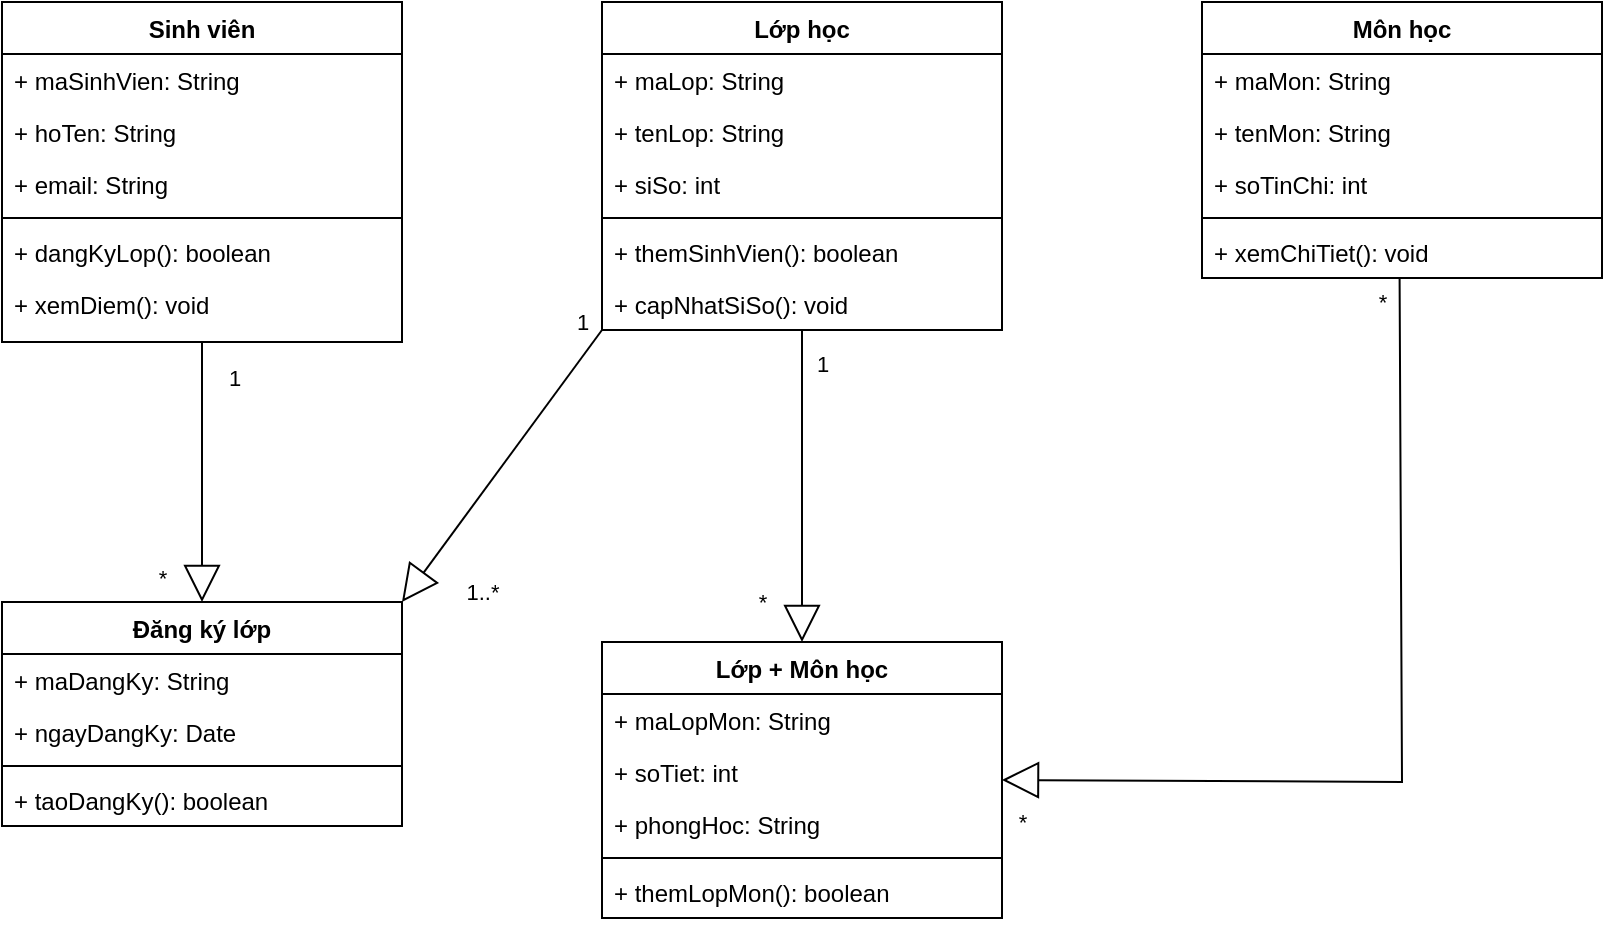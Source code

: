 <mxfile version="28.2.8">
  <diagram id="bai5" name="Bai5_ClassDiagram_QuanLyLopHoc">
    <mxGraphModel dx="1281" dy="561" grid="1" gridSize="10" guides="1" tooltips="1" connect="1" arrows="1" fold="1" page="1" pageScale="1" pageWidth="1400" pageHeight="1200" math="0" shadow="0">
      <root>
        <mxCell id="0" />
        <mxCell id="1" parent="0" />
        <mxCell id="class_sinhvien" value="Sinh viên" style="swimlane;fontStyle=1;align=center;verticalAlign=top;childLayout=stackLayout;horizontal=1;startSize=26;horizontalStack=0;resizeParent=1;resizeParentMax=0;resizeLast=0;collapsible=1;marginBottom=0;whiteSpace=wrap;html=1;" parent="1" vertex="1">
          <mxGeometry x="100" y="200" width="200" height="170" as="geometry" />
        </mxCell>
        <mxCell id="attr_sinhvien_1" value="+ maSinhVien: String" style="text;strokeColor=none;fillColor=none;align=left;verticalAlign=top;spacingLeft=4;spacingRight=4;overflow=hidden;rotatable=0;points=[[0,0.5],[1,0.5]];portConstraint=eastwest;whiteSpace=wrap;html=1;" parent="class_sinhvien" vertex="1">
          <mxGeometry y="26" width="200" height="26" as="geometry" />
        </mxCell>
        <mxCell id="attr_sinhvien_2" value="+ hoTen: String" style="text;strokeColor=none;fillColor=none;align=left;verticalAlign=top;spacingLeft=4;spacingRight=4;overflow=hidden;rotatable=0;points=[[0,0.5],[1,0.5]];portConstraint=eastwest;whiteSpace=wrap;html=1;" parent="class_sinhvien" vertex="1">
          <mxGeometry y="52" width="200" height="26" as="geometry" />
        </mxCell>
        <mxCell id="attr_sinhvien_3" value="+ email: String" style="text;strokeColor=none;fillColor=none;align=left;verticalAlign=top;spacingLeft=4;spacingRight=4;overflow=hidden;rotatable=0;points=[[0,0.5],[1,0.5]];portConstraint=eastwest;whiteSpace=wrap;html=1;" parent="class_sinhvien" vertex="1">
          <mxGeometry y="78" width="200" height="26" as="geometry" />
        </mxCell>
        <mxCell id="line_sinhvien" value="" style="line;strokeWidth=1;fillColor=none;align=left;verticalAlign=middle;spacingTop=-1;spacingLeft=3;spacingRight=3;rotatable=0;labelPosition=right;points=[];portConstraint=eastwest;strokeColor=inherit;" parent="class_sinhvien" vertex="1">
          <mxGeometry y="104" width="200" height="8" as="geometry" />
        </mxCell>
        <mxCell id="method_sinhvien_1" value="+ dangKyLop(): boolean" style="text;strokeColor=none;fillColor=none;align=left;verticalAlign=top;spacingLeft=4;spacingRight=4;overflow=hidden;rotatable=0;points=[[0,0.5],[1,0.5]];portConstraint=eastwest;whiteSpace=wrap;html=1;" parent="class_sinhvien" vertex="1">
          <mxGeometry y="112" width="200" height="26" as="geometry" />
        </mxCell>
        <mxCell id="method_sinhvien_2" value="+ xemDiem(): void" style="text;strokeColor=none;fillColor=none;align=left;verticalAlign=top;spacingLeft=4;spacingRight=4;overflow=hidden;rotatable=0;points=[[0,0.5],[1,0.5]];portConstraint=eastwest;whiteSpace=wrap;html=1;" parent="class_sinhvien" vertex="1">
          <mxGeometry y="138" width="200" height="32" as="geometry" />
        </mxCell>
        <mxCell id="class_lophoc" value="Lớp học" style="swimlane;fontStyle=1;align=center;verticalAlign=top;childLayout=stackLayout;horizontal=1;startSize=26;horizontalStack=0;resizeParent=1;resizeParentMax=0;resizeLast=0;collapsible=1;marginBottom=0;whiteSpace=wrap;html=1;" parent="1" vertex="1">
          <mxGeometry x="400" y="200" width="200" height="164" as="geometry" />
        </mxCell>
        <mxCell id="attr_lophoc_1" value="+ maLop: String" style="text;strokeColor=none;fillColor=none;align=left;verticalAlign=top;spacingLeft=4;spacingRight=4;overflow=hidden;rotatable=0;points=[[0,0.5],[1,0.5]];portConstraint=eastwest;whiteSpace=wrap;html=1;" parent="class_lophoc" vertex="1">
          <mxGeometry y="26" width="200" height="26" as="geometry" />
        </mxCell>
        <mxCell id="attr_lophoc_2" value="+ tenLop: String" style="text;strokeColor=none;fillColor=none;align=left;verticalAlign=top;spacingLeft=4;spacingRight=4;overflow=hidden;rotatable=0;points=[[0,0.5],[1,0.5]];portConstraint=eastwest;whiteSpace=wrap;html=1;" parent="class_lophoc" vertex="1">
          <mxGeometry y="52" width="200" height="26" as="geometry" />
        </mxCell>
        <mxCell id="attr_lophoc_3" value="+ siSo: int" style="text;strokeColor=none;fillColor=none;align=left;verticalAlign=top;spacingLeft=4;spacingRight=4;overflow=hidden;rotatable=0;points=[[0,0.5],[1,0.5]];portConstraint=eastwest;whiteSpace=wrap;html=1;" parent="class_lophoc" vertex="1">
          <mxGeometry y="78" width="200" height="26" as="geometry" />
        </mxCell>
        <mxCell id="line_lophoc" value="" style="line;strokeWidth=1;fillColor=none;align=left;verticalAlign=middle;spacingTop=-1;spacingLeft=3;spacingRight=3;rotatable=0;labelPosition=right;points=[];portConstraint=eastwest;strokeColor=inherit;" parent="class_lophoc" vertex="1">
          <mxGeometry y="104" width="200" height="8" as="geometry" />
        </mxCell>
        <mxCell id="method_lophoc_1" value="+ themSinhVien(): boolean" style="text;strokeColor=none;fillColor=none;align=left;verticalAlign=top;spacingLeft=4;spacingRight=4;overflow=hidden;rotatable=0;points=[[0,0.5],[1,0.5]];portConstraint=eastwest;whiteSpace=wrap;html=1;" parent="class_lophoc" vertex="1">
          <mxGeometry y="112" width="200" height="26" as="geometry" />
        </mxCell>
        <mxCell id="method_lophoc_2" value="+ capNhatSiSo(): void" style="text;strokeColor=none;fillColor=none;align=left;verticalAlign=top;spacingLeft=4;spacingRight=4;overflow=hidden;rotatable=0;points=[[0,0.5],[1,0.5]];portConstraint=eastwest;whiteSpace=wrap;html=1;" parent="class_lophoc" vertex="1">
          <mxGeometry y="138" width="200" height="26" as="geometry" />
        </mxCell>
        <mxCell id="class_monhoc" value="Môn học" style="swimlane;fontStyle=1;align=center;verticalAlign=top;childLayout=stackLayout;horizontal=1;startSize=26;horizontalStack=0;resizeParent=1;resizeParentMax=0;resizeLast=0;collapsible=1;marginBottom=0;whiteSpace=wrap;html=1;" parent="1" vertex="1">
          <mxGeometry x="700" y="200" width="200" height="138" as="geometry" />
        </mxCell>
        <mxCell id="attr_monhoc_1" value="+ maMon: String" style="text;strokeColor=none;fillColor=none;align=left;verticalAlign=top;spacingLeft=4;spacingRight=4;overflow=hidden;rotatable=0;points=[[0,0.5],[1,0.5]];portConstraint=eastwest;whiteSpace=wrap;html=1;" parent="class_monhoc" vertex="1">
          <mxGeometry y="26" width="200" height="26" as="geometry" />
        </mxCell>
        <mxCell id="attr_monhoc_2" value="+ tenMon: String" style="text;strokeColor=none;fillColor=none;align=left;verticalAlign=top;spacingLeft=4;spacingRight=4;overflow=hidden;rotatable=0;points=[[0,0.5],[1,0.5]];portConstraint=eastwest;whiteSpace=wrap;html=1;" parent="class_monhoc" vertex="1">
          <mxGeometry y="52" width="200" height="26" as="geometry" />
        </mxCell>
        <mxCell id="attr_monhoc_3" value="+ soTinChi: int" style="text;strokeColor=none;fillColor=none;align=left;verticalAlign=top;spacingLeft=4;spacingRight=4;overflow=hidden;rotatable=0;points=[[0,0.5],[1,0.5]];portConstraint=eastwest;whiteSpace=wrap;html=1;" parent="class_monhoc" vertex="1">
          <mxGeometry y="78" width="200" height="26" as="geometry" />
        </mxCell>
        <mxCell id="line_monhoc" value="" style="line;strokeWidth=1;fillColor=none;align=left;verticalAlign=middle;spacingTop=-1;spacingLeft=3;spacingRight=3;rotatable=0;labelPosition=right;points=[];portConstraint=eastwest;strokeColor=inherit;" parent="class_monhoc" vertex="1">
          <mxGeometry y="104" width="200" height="8" as="geometry" />
        </mxCell>
        <mxCell id="method_monhoc_1" value="+ xemChiTiet(): void" style="text;strokeColor=none;fillColor=none;align=left;verticalAlign=top;spacingLeft=4;spacingRight=4;overflow=hidden;rotatable=0;points=[[0,0.5],[1,0.5]];portConstraint=eastwest;whiteSpace=wrap;html=1;" parent="class_monhoc" vertex="1">
          <mxGeometry y="112" width="200" height="26" as="geometry" />
        </mxCell>
        <mxCell id="class_dangkylop" value="Đăng ký lớp" style="swimlane;fontStyle=1;align=center;verticalAlign=top;childLayout=stackLayout;horizontal=1;startSize=26;horizontalStack=0;resizeParent=1;resizeParentMax=0;resizeLast=0;collapsible=1;marginBottom=0;whiteSpace=wrap;html=1;" parent="1" vertex="1">
          <mxGeometry x="100" y="500" width="200" height="112" as="geometry" />
        </mxCell>
        <mxCell id="attr_dangkylop_1" value="+ maDangKy: String" style="text;strokeColor=none;fillColor=none;align=left;verticalAlign=top;spacingLeft=4;spacingRight=4;overflow=hidden;rotatable=0;points=[[0,0.5],[1,0.5]];portConstraint=eastwest;whiteSpace=wrap;html=1;" parent="class_dangkylop" vertex="1">
          <mxGeometry y="26" width="200" height="26" as="geometry" />
        </mxCell>
        <mxCell id="attr_dangkylop_2" value="+ ngayDangKy: Date" style="text;strokeColor=none;fillColor=none;align=left;verticalAlign=top;spacingLeft=4;spacingRight=4;overflow=hidden;rotatable=0;points=[[0,0.5],[1,0.5]];portConstraint=eastwest;whiteSpace=wrap;html=1;" parent="class_dangkylop" vertex="1">
          <mxGeometry y="52" width="200" height="26" as="geometry" />
        </mxCell>
        <mxCell id="line_dangkylop" value="" style="line;strokeWidth=1;fillColor=none;align=left;verticalAlign=middle;spacingTop=-1;spacingLeft=3;spacingRight=3;rotatable=0;labelPosition=right;points=[];portConstraint=eastwest;strokeColor=inherit;" parent="class_dangkylop" vertex="1">
          <mxGeometry y="78" width="200" height="8" as="geometry" />
        </mxCell>
        <mxCell id="method_dangkylop_1" value="+ taoDangKy(): boolean" style="text;strokeColor=none;fillColor=none;align=left;verticalAlign=top;spacingLeft=4;spacingRight=4;overflow=hidden;rotatable=0;points=[[0,0.5],[1,0.5]];portConstraint=eastwest;whiteSpace=wrap;html=1;" parent="class_dangkylop" vertex="1">
          <mxGeometry y="86" width="200" height="26" as="geometry" />
        </mxCell>
        <mxCell id="class_lopmonhoc" value="Lớp + Môn học" style="swimlane;fontStyle=1;align=center;verticalAlign=top;childLayout=stackLayout;horizontal=1;startSize=26;horizontalStack=0;resizeParent=1;resizeParentMax=0;resizeLast=0;collapsible=1;marginBottom=0;whiteSpace=wrap;html=1;" parent="1" vertex="1">
          <mxGeometry x="400" y="520" width="200" height="138" as="geometry" />
        </mxCell>
        <mxCell id="attr_lopmonhoc_1" value="+ maLopMon: String" style="text;strokeColor=none;fillColor=none;align=left;verticalAlign=top;spacingLeft=4;spacingRight=4;overflow=hidden;rotatable=0;points=[[0,0.5],[1,0.5]];portConstraint=eastwest;whiteSpace=wrap;html=1;" parent="class_lopmonhoc" vertex="1">
          <mxGeometry y="26" width="200" height="26" as="geometry" />
        </mxCell>
        <mxCell id="attr_lopmonhoc_2" value="+ soTiet: int" style="text;strokeColor=none;fillColor=none;align=left;verticalAlign=top;spacingLeft=4;spacingRight=4;overflow=hidden;rotatable=0;points=[[0,0.5],[1,0.5]];portConstraint=eastwest;whiteSpace=wrap;html=1;" parent="class_lopmonhoc" vertex="1">
          <mxGeometry y="52" width="200" height="26" as="geometry" />
        </mxCell>
        <mxCell id="attr_lopmonhoc_3" value="+ phongHoc: String" style="text;strokeColor=none;fillColor=none;align=left;verticalAlign=top;spacingLeft=4;spacingRight=4;overflow=hidden;rotatable=0;points=[[0,0.5],[1,0.5]];portConstraint=eastwest;whiteSpace=wrap;html=1;" parent="class_lopmonhoc" vertex="1">
          <mxGeometry y="78" width="200" height="26" as="geometry" />
        </mxCell>
        <mxCell id="line_lopmonhoc" value="" style="line;strokeWidth=1;fillColor=none;align=left;verticalAlign=middle;spacingTop=-1;spacingLeft=3;spacingRight=3;rotatable=0;labelPosition=right;points=[];portConstraint=eastwest;strokeColor=inherit;" parent="class_lopmonhoc" vertex="1">
          <mxGeometry y="104" width="200" height="8" as="geometry" />
        </mxCell>
        <mxCell id="method_lopmonhoc_1" value="+ themLopMon(): boolean" style="text;strokeColor=none;fillColor=none;align=left;verticalAlign=top;spacingLeft=4;spacingRight=4;overflow=hidden;rotatable=0;points=[[0,0.5],[1,0.5]];portConstraint=eastwest;whiteSpace=wrap;html=1;" parent="class_lopmonhoc" vertex="1">
          <mxGeometry y="112" width="200" height="26" as="geometry" />
        </mxCell>
        <mxCell id="rel_sinhvien_dangkylop" value="" style="endArrow=block;endSize=16;endFill=0;html=1;rounded=0;exitX=0.5;exitY=1;exitDx=0;exitDy=0;entryX=0.5;entryY=0;entryDx=0;entryDy=0;" parent="1" source="class_sinhvien" target="class_dangkylop" edge="1">
          <mxGeometry width="160" relative="1" as="geometry">
            <mxPoint x="200" y="356" as="sourcePoint" />
            <mxPoint x="300" y="500" as="targetPoint" />
          </mxGeometry>
        </mxCell>
        <mxCell id="label_sinhvien_dangkylop" value="1" style="edgeLabel;html=1;align=center;verticalAlign=middle;resizable=0;points=[];" parent="rel_sinhvien_dangkylop" vertex="1" connectable="0">
          <mxGeometry x="-0.2" y="1" relative="1" as="geometry">
            <mxPoint x="15" y="-34" as="offset" />
          </mxGeometry>
        </mxCell>
        <mxCell id="label_sinhvien_dangkylop_multi" value="*" style="edgeLabel;html=1;align=center;verticalAlign=middle;resizable=0;points=[];" parent="rel_sinhvien_dangkylop" vertex="1" connectable="0">
          <mxGeometry x="-0.1" y="-1" relative="1" as="geometry">
            <mxPoint x="-19" y="59" as="offset" />
          </mxGeometry>
        </mxCell>
        <mxCell id="rel_lophoc_dangkylop" value="" style="endArrow=block;endSize=16;endFill=0;html=1;rounded=0;exitX=0;exitY=1;exitDx=0;exitDy=0;entryX=1;entryY=0;entryDx=0;entryDy=0;" parent="1" source="class_lophoc" target="class_dangkylop" edge="1">
          <mxGeometry width="160" relative="1" as="geometry">
            <mxPoint x="400" y="356" as="sourcePoint" />
            <mxPoint x="400" y="552" as="targetPoint" />
          </mxGeometry>
        </mxCell>
        <mxCell id="label_lophoc_dangkylop" value="1" style="edgeLabel;html=1;align=center;verticalAlign=middle;resizable=0;points=[];" parent="rel_lophoc_dangkylop" vertex="1" connectable="0">
          <mxGeometry x="-0.2" y="1" relative="1" as="geometry">
            <mxPoint x="29" y="-59" as="offset" />
          </mxGeometry>
        </mxCell>
        <mxCell id="label_lophoc_dangkylop_multi" value="1..*" style="edgeLabel;html=1;align=center;verticalAlign=middle;resizable=0;points=[];" parent="rel_lophoc_dangkylop" vertex="1" connectable="0">
          <mxGeometry x="-0.1" y="-1" relative="1" as="geometry">
            <mxPoint x="-14" y="70" as="offset" />
          </mxGeometry>
        </mxCell>
        <mxCell id="rel_lophoc_lopmonhoc" value="" style="endArrow=block;endSize=16;endFill=0;html=1;rounded=0;exitX=0.5;exitY=1;exitDx=0;exitDy=0;entryX=0.5;entryY=0;entryDx=0;entryDy=0;" parent="1" source="class_lophoc" target="class_lopmonhoc" edge="1">
          <mxGeometry width="160" relative="1" as="geometry">
            <mxPoint x="500" y="356" as="sourcePoint" />
            <mxPoint x="650" y="500" as="targetPoint" />
          </mxGeometry>
        </mxCell>
        <mxCell id="label_lophoc_lopmonhoc" value="1" style="edgeLabel;html=1;align=center;verticalAlign=middle;resizable=0;points=[];" parent="rel_lophoc_lopmonhoc" vertex="1" connectable="0">
          <mxGeometry x="-0.2" y="1" relative="1" as="geometry">
            <mxPoint x="9" y="-46" as="offset" />
          </mxGeometry>
        </mxCell>
        <mxCell id="label_lophoc_lopmonhoc_multi" value="*" style="edgeLabel;html=1;align=center;verticalAlign=middle;resizable=0;points=[];" parent="rel_lophoc_lopmonhoc" vertex="1" connectable="0">
          <mxGeometry x="-0.1" y="-1" relative="1" as="geometry">
            <mxPoint x="-19" y="66" as="offset" />
          </mxGeometry>
        </mxCell>
        <mxCell id="rel_monhoc_lopmonhoc" value="" style="endArrow=block;endSize=16;endFill=0;html=1;rounded=0;exitX=0.494;exitY=1.009;exitDx=0;exitDy=0;entryX=1;entryY=0.5;entryDx=0;entryDy=0;exitPerimeter=0;" parent="1" source="method_monhoc_1" target="class_lopmonhoc" edge="1">
          <mxGeometry width="160" relative="1" as="geometry">
            <mxPoint x="700" y="265" as="sourcePoint" />
            <mxPoint x="550" y="565" as="targetPoint" />
            <Array as="points">
              <mxPoint x="800" y="590" />
            </Array>
          </mxGeometry>
        </mxCell>
        <mxCell id="label_monhoc_lopmonhoc" value="*" style="edgeLabel;html=1;align=center;verticalAlign=middle;resizable=0;points=[];" parent="rel_monhoc_lopmonhoc" vertex="1" connectable="0">
          <mxGeometry x="-0.2" y="1" relative="1" as="geometry">
            <mxPoint x="-11" y="-169" as="offset" />
          </mxGeometry>
        </mxCell>
        <mxCell id="label_monhoc_lopmonhoc_multi" value="*" style="edgeLabel;html=1;align=center;verticalAlign=middle;resizable=0;points=[];" parent="rel_monhoc_lopmonhoc" vertex="1" connectable="0">
          <mxGeometry x="-0.1" y="-1" relative="1" as="geometry">
            <mxPoint x="-189" y="68" as="offset" />
          </mxGeometry>
        </mxCell>
      </root>
    </mxGraphModel>
  </diagram>
</mxfile>
